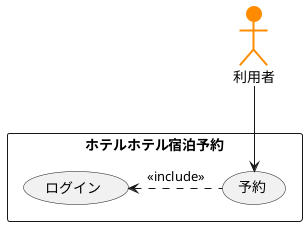 @startuml ユースケース図
actor 利用者 #ff8c00;line:Darkorange;line.bold;
rectangle ホテルホテル宿泊予約{
usecase 予約
usecase ログイン
}
ログイン <. 予約: <<include>>
利用者 --> 予約
@enduml
